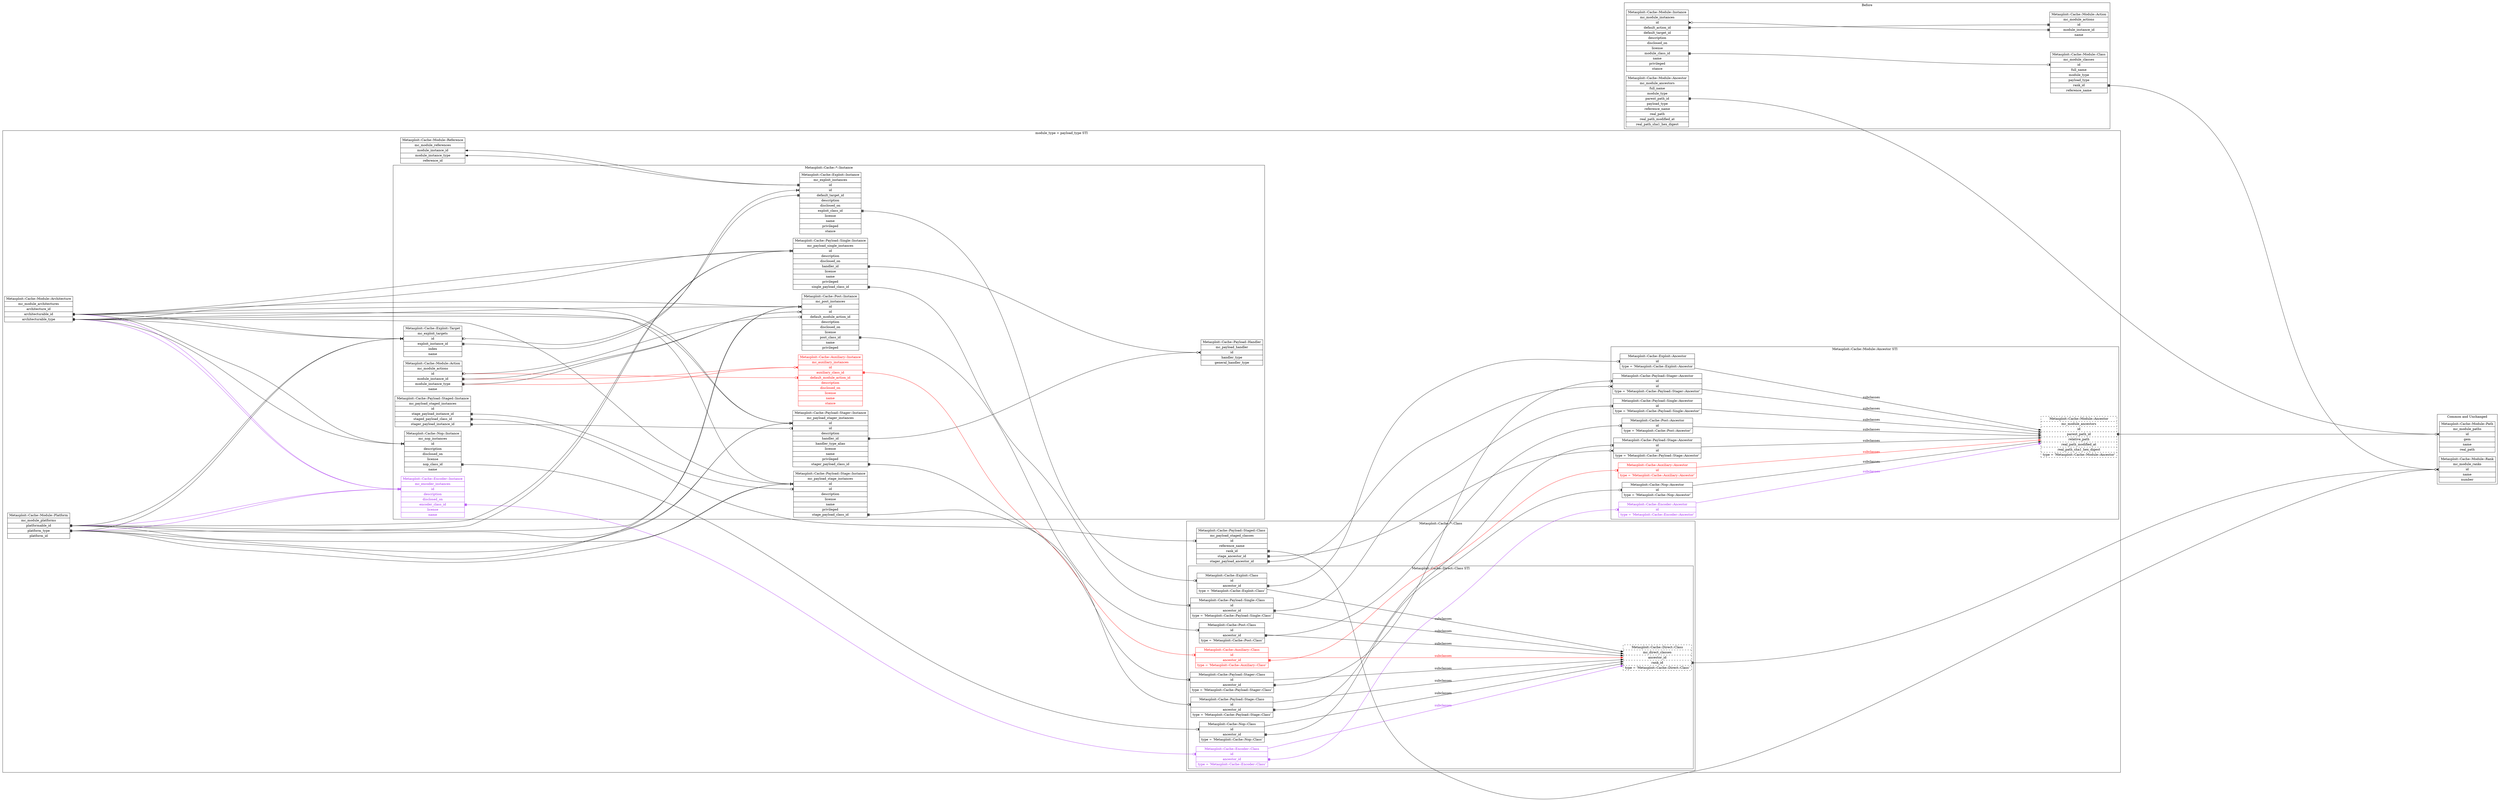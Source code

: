 digraph "metasploit-cache" {
  graph [
    rankdir = "LR"
    ranksep = "20.0"
  ]
  node [
    shape = "record"
  ]

  subgraph cluster_common {
    label = "Common and Unchanged"

    "Metasploit::Cache::Module::Path" [
      label = "Metasploit::Cache::Module::Path | mc_module_paths | <id>id | gem | name | real_path"
    ]

    "Metasploit::Cache::Module::Rank" [
      label = "Metasploit::Cache::Module::Rank | mc_module_ranks | <id>id | name | number"
    ]
  }

  subgraph cluster_before {
    label = "Before"

    "Before/Metasploit::Cache::Module::Ancestor" [
      label = "Metasploit::Cache::Module::Ancestor | mc_module_ancestors | full_name | module_type | <parent_path_id>parent_path_id | payload_type | reference_name | real_path | real_path_modified_at | real_path_sha1_hex_digest"
    ]

    "Before/Metasploit::Cache::Module::Ancestor":parent_path_id -> "Metasploit::Cache::Module::Path":id [
      arrowhead = "crowodot"
      arrowtail = "teetee"
      dir = "both"
    ]

    "Before/Metasploit::Cache::Module::Class" [
      label = "Metasploit::Cache::Module::Class | mc_module_classes | <id>id | full_name | module_type | payload_type | <rank_id>rank_id | reference_name"
    ]

    "Before/Metasploit::Cache::Module::Class":rank_id -> "Metasploit::Cache::Module::Rank":id [
      arrowhead = "crowodot"
      arrowtail = "teetee"
      dir = "both"
    ]

    "Before/Metasploit::Cache::Module::Instance" [
       label = "Metasploit::Cache::Module::Instance | mc_module_instances | <id>id | <default_action_id>default_action_id | default_target_id | description | disclosed_on | license | <module_class_id>module_class_id | name | privileged | stance"
    ]

    "Before/Metasploit::Cache::Module::Instance":module_class_id -> "Before/Metasploit::Cache::Module::Class":id [
      arrowhead = "teeodot"
      arrowtail = "teetee"
      dir = "both"
    ]

    "Before/Metasploit::Cache::Module::Action" [
      label = "Metasploit::Cache::Module::Action | mc_module_actions | <id>id | <module_instance_id>module_instance_id | name"
    ]

    "Before/Metasploit::Cache::Module::Instance":default_action_id -> "Before/Metasploit::Cache::Module::Action":id [
      arrowhead = "teetee"
      arrowtail = "teetee"
      dir = "both"
    ]

    "Before/Metasploit::Cache::Module::Action":module_instance_id -> "Before/Metasploit::Cache::Module::Instance":id [
      arrowhead = "crowodot"
      arrowtail = "teetee"
      dir = "both"
    ]
  }

  subgraph cluster_type_sti {
    label = "module_type + payload_type STI"

    "Metasploit::Cache::Module::Action" [
      label = "Metasploit::Cache::Module::Action | mc_module_actions | <id>id | <module_instance_id>module_instance_id | <module_instance_type>module_instance_type | name"
    ]

    "Metasploit::Cache::Module::Action":module_instance_id, "Metasploit::Cache::Module::Action":module_instance_type -> "Metasploit::Cache::Auxiliary::Instance":id [
      arrowhead = "crowodot"
      arrowtail = "teetee"
      color = "red"
      dir = "both"
    ]

    "Metasploit::Cache::Module::Action":module_instance_id, "Metasploit::Cache::Module::Action":module_instance_type -> "Metasploit::Cache::Post::Instance":id_for_action [
      arrowhead = "crowodot"
      arrowtail = "teetee"
      dir = "both"
    ]

    "Metasploit::Cache::Module::Architecture" [
      label = "Metasploit::Cache::Module::Architecture | mc_module_architectures | <architecture_id>architecture_id | <architecturable_id>architecturable_id | <architecturable_type>architecturable_type"
    ]

    "Metasploit::Cache::Module::Architecture":architecturable_id, "Metasploit::Cache::Module::Architecture":architecturable_type -> "Metasploit::Cache::Encoder::Instance":id [
      arrowhead = "crowtee"
      arrowtail = "teetee"
      color = "purple"
      dir = "both"
    ]

    "Metasploit::Cache::Module::Architecture":architecturable_id, "Metasploit::Cache::Module::Architecture":architecturable_type -> "Metasploit::Cache::Exploit::Target":id, "Metasploit::Cache::Nop::Instance":id, "Metasploit::Cache::Payload::Single::Instance":id, "Metasploit::Cache::Payload::Stage::Instance":id, "Metasploit::Cache::Payload::Stager::Instance":id, "Metasploit::Cache::Post::Instance":id [
      arrowhead = "crowtee"
      arrowtail = "teetee"
      dir = "both"
    ]

    "Metasploit::Cache::Payload::Handler" [
      label = "Metasploit::Cache::Payload::Handler | mc_payload_handler | <id>id | handler_type | general_handler_type"
    ]

    "Metasploit::Cache::Module::Platform" [
      label = "Metasploit::Cache::Module::Platform | mc_module_platforms | <platformable_id>platformable_id | <platformable_type>platform_type | <platform_id>platform_id"
    ]

    "Metasploit::Cache::Module::Platform":platformable_id, "Metasploit::Cache::Module::Platform":platformable_type -> "Metasploit::Cache::Encoder::Instance":id [
      arrowhead = "crowtee"
      arrowtail = "teetee"
      color = "purple"
      dir = "both"
    ]

    "Metasploit::Cache::Module::Platform":platformable_id, "Metasploit::Cache::Module::Platform":platformable_type -> "Metasploit::Cache::Exploit::Target":id, "Metasploit::Cache::Payload::Single::Instance":id, "Metasploit::Cache::Payload::Stage::Instance":id, "Metasploit::Cache::Payload::Stager::Instance":id, "Metasploit::Cache::Post::Instance":id [
      arrowhead = "crowtee"
      arrowtail = "teetee"
      dir = "both"
    ]

    "Metasploit::Cache::Module::Reference" [
      label = "Metasploit::Cache::Module::Reference | mc_module_references | <module_instance_id>module_instance_id | <module_instance_type>module_instance_type | <module_reference_id>reference_id"
    ]
 
    "Metasploit::Cache::Module::Reference":module_instance_id, "Metasploit::Cache::Module::Reference":module_instance_type -> "Metasploit::Cache::Exploit::Instance":id_to_module_instance [
      arrowhead = "crowtee"
      arrowhead = "teetee"
      dir = "both"
    ]

    "Metasploit::Cache::Exploit::Target" [
      label = "Metasploit::Cache::Exploit::Target | mc_exploit_targets | <id>id | <exploit_instance_id>exploit_instance_id | index | name"
    ]

    "Metasploit::Cache::Exploit::Target":exploit_instance_id -> "Metasploit::Cache::Exploit::Instance":id_to_exploit_instance_id [
      arrowhead = "crowtee"
      arrowtail = "teetee"
      dir = "both"
    ]

    subgraph cluster_mc_module_ancestors {
      label = "Metasploit::Cache::Module::Ancestor STI"

      "Metasploit::Cache::Module::Ancestor" [
        label = "Metasploit::Cache::Module::Ancestor | mc_module_ancestors | id | <parent_path_id>parent_path_id | relative_path | real_path_modified_at | real_path_sha1_hex_digest | type = 'Metasploit::Cache::Module::Ancestor'"
        style = "dashed"
      ]

      "Metasploit::Cache::Module::Ancestor":parent_path_id -> "Metasploit::Cache::Module::Path":id [
        arrowhead = "crowodot"
        arrowtail = "teetee"
        dir = "both"
      ]

      "Metasploit::Cache::Auxiliary::Ancestor" [
        fontcolor = "red"
        label = "Metasploit::Cache::Auxiliary::Ancestor | <id>id | type = 'Metasploit::Cache::Auxiliary::Ancestor'"
        color = "red"
      ]

      "Metasploit::Cache::Auxiliary::Ancestor" -> "Metasploit::Cache::Module::Ancestor" [
        color = "red"
        fontcolor = "red"
        label = "subclasses"
      ]

      "Metasploit::Cache::Encoder::Ancestor" [
        color = "purple"
        fontcolor = "purple"
        label = "Metasploit::Cache::Encoder::Ancestor | <id>id | type = 'Metasploit::Cache::Encoder::Ancestor'"
      ]

      "Metasploit::Cache::Encoder::Ancestor" -> "Metasploit::Cache::Module::Ancestor" [
        color = "purple"
        fontcolor = "purple"
        label = "subclasses"
      ]

      "Metasploit::Cache::Exploit::Ancestor" [
        label = "Metasploit::Cache::Exploit::Ancestor | <id>id | type = 'Metasploit::Cache::Exploit::Ancestor"
      ]

      "Metasploit::Cache::Exploit::Ancestor" -> "Metasploit::Cache::Module::Ancestor" [
        label = "subclasses"
      ]

      "Metasploit::Cache::Nop::Ancestor" [
        label = "Metasploit::Cache::Nop::Ancestor | <id>id | type = 'Metasploit::Cache::Nop::Ancestor'"
      ]

      "Metasploit::Cache::Nop::Ancestor" -> "Metasploit::Cache::Module::Ancestor" [
        label = "subclasses"
      ]

      "Metasploit::Cache::Payload::Single::Ancestor" [
        label = "Metasploit::Cache::Payload::Single::Ancestor | <id>id | type = 'Metasploit::Cache::Payload::Single::Ancestor'"
      ]

      "Metasploit::Cache::Payload::Single::Ancestor" -> "Metasploit::Cache::Module::Ancestor" [
        label = "subclasses"
      ]
      
      "Metasploit::Cache::Payload::Stage::Ancestor" [
        label = "Metasploit::Cache::Payload::Stage::Ancestor | <id_to_ancestor_id>id | <id_to_stage_payload_ancestor_id>id | type = 'Metasploit::Cache::Payload::Stage::Ancestor'"
      ]

      "Metasploit::Cache::Payload::Stage::Ancestor" -> "Metasploit::Cache::Module::Ancestor" [
        label = "subclasses"
      ]
      
      "Metasploit::Cache::Payload::Stager::Ancestor" [
        label = "Metasploit::Cache::Payload::Stager::Ancestor | <id_to_ancestor_id>id | <id_to_stager_payload_ancestor_id>id | type = 'Metasploit::Cache::Payload::Stager::Ancestor'"
      ]

      "Metasploit::Cache::Payload::Stager::Ancestor" -> "Metasploit::Cache::Module::Ancestor" [
        label = "subclasses"
      ]
      
      "Metasploit::Cache::Post::Ancestor" [
        label = "Metasploit::Cache::Post::Ancestor | <id>id | type = 'Metasploit::Cache::Post::Ancestor'"
      ]

      "Metasploit::Cache::Post::Ancestor" -> "Metasploit::Cache::Module::Ancestor" [
        label = "subclasses"
      ]
    }

    subgraph cluster_metasploit_cache_class {
      label = "Metasploit::Cache::*::Class"

      subgraph cluster_metasploit_cache_direct_class {
        label = "Metasploit::Cache::Direct::Class STI"

        "Metasploit::Cache::Direct::Class" [
          label = "Metasploit::Cache::Direct::Class | mc_direct_classes | <ancestor_id>ancestor_id | <rank_id>rank_id | type = 'Metasploit::Cache::Direct::Class'"
          style = "dashed"
        ]

        "Metasploit::Cache::Direct::Class":rank_id -> "Metasploit::Cache::Module::Rank":id [
          arrowhead = "crowodot"
          arrowtail = "teetee"
          dir = "both"
        ]

        "Metasploit::Cache::Auxiliary::Class" [
          color = "red"
          fontcolor = "red"
          label = "Metasploit::Cache::Auxiliary::Class | <id>id | <ancestor_id>ancestor_id | type = 'Metasploit::Cache::Auxiliary::Class'"
        ]

        "Metasploit::Cache::Auxiliary::Class" -> "Metasploit::Cache::Direct::Class" [
          color = "red"
          fontcolor = "red"
          label = "subclasses"
        ]

        "Metasploit::Cache::Auxiliary::Class":ancestor_id -> "Metasploit::Cache::Auxiliary::Ancestor":id [
          arrowhead = "teeodot"
          arrowtail = "teetee"
          color = "red"
          dir = "both"
        ]
        
        "Metasploit::Cache::Encoder::Class" [
          color = "purple"
          fontcolor = "purple"
          label = "Metasploit::Cache::Encoder::Class | <id>id | <ancestor_id>ancestor_id | type = 'Metasploit::Cache::Encoder::Class'"
        ]

        "Metasploit::Cache::Encoder::Class" -> "Metasploit::Cache::Direct::Class" [
          color = "purple"
          fontcolor = "purple"
          label = "subclasses"
        ]

        "Metasploit::Cache::Encoder::Class":ancestor_id -> "Metasploit::Cache::Encoder::Ancestor":id [
          arrowhead = "teeodot"
          arrowtail = "teetee"
          color = "purple"
          dir = "both"
        ]
                
        "Metasploit::Cache::Exploit::Class" [
          label = "Metasploit::Cache::Exploit::Class | <id>id | <ancestor_id>ancestor_id | type = 'Metasploit::Cache::Exploit::Class'"
        ]

        "Metasploit::Cache::Exploit::Class" -> "Metasploit::Cache::Direct::Class" [
          label = "subclasses"
        ]

        "Metasploit::Cache::Exploit::Class":ancestor_id -> "Metasploit::Cache::Exploit::Ancestor":id [
          arrowhead = "teeodot"
          arrowtail = "teetee"
          dir = "both"
        ]
        
        "Metasploit::Cache::Nop::Class" [
          label = "Metasploit::Cache::Nop::Class | <id>id | <ancestor_id>ancestor_id | type = 'Metasploit::Cache::Nop::Class'"
        ]

        "Metasploit::Cache::Nop::Class" -> "Metasploit::Cache::Direct::Class" [
          label = "subclasses"
        ]

        "Metasploit::Cache::Nop::Class":ancestor_id -> "Metasploit::Cache::Nop::Ancestor":id [
          arrowhead = "teeodot"
          arrowtail = "teetee"
          dir = "both"
        ]
        
        "Metasploit::Cache::Payload::Single::Class" [
          label = "Metasploit::Cache::Payload::Single::Class | <id>id | <ancestor_id>ancestor_id | type = 'Metasploit::Cache::Payload::Single::Class'"
        ]

        "Metasploit::Cache::Payload::Single::Class" -> "Metasploit::Cache::Direct::Class" [
          label = "subclasses"
        ]

        "Metasploit::Cache::Payload::Single::Class":ancestor_id -> "Metasploit::Cache::Payload::Single::Ancestor":id [
          arrowhead = "teeodot"
          arrowtail = "teetee"
          dir = "both"
        ]
        
        "Metasploit::Cache::Payload::Stage::Class" [
          label = "Metasploit::Cache::Payload::Stage::Class | <id>id | <ancestor_id>ancestor_id | type = 'Metasploit::Cache::Payload::Stage::Class'"
        ]

        "Metasploit::Cache::Payload::Stage::Class" -> "Metasploit::Cache::Direct::Class" [
          label = "subclasses"
        ]

        "Metasploit::Cache::Payload::Stage::Class":ancestor_id -> "Metasploit::Cache::Payload::Stage::Ancestor":id_to_ancestor_id [
          arrowhead = "teeodot"
          arrowtail = "teetee"
          dir = "both"
        ]
        
                
        "Metasploit::Cache::Payload::Stager::Class" [
          label = "Metasploit::Cache::Payload::Stager::Class | <id>id | <ancestor_id>ancestor_id | type = 'Metasploit::Cache::Payload::Stager::Class'"
        ]

        "Metasploit::Cache::Payload::Stager::Class" -> "Metasploit::Cache::Direct::Class" [
          label = "subclasses"
        ]

        "Metasploit::Cache::Payload::Stager::Class":ancestor_id -> "Metasploit::Cache::Payload::Stager::Ancestor":id_to_ancestor_id [
          arrowhead = "teeodot"
          arrowtail = "teetee"
          dir = "both"
        ]
        
        "Metasploit::Cache::Post::Class" [
          label = "Metasploit::Cache::Post::Class | <id>id | <ancestor_id>ancestor_id | type = 'Metasploit::Cache::Post::Class'"
        ]

        "Metasploit::Cache::Post::Class" -> "Metasploit::Cache::Direct::Class" [
          label = "subclasses"
        ]

        "Metasploit::Cache::Post::Class":ancestor_id -> "Metasploit::Cache::Post::Ancestor":id [
          arrowhead = "teeodot"
          arrowtail = "teetee"
          dir = "both"
        ]
      }

      "Metasploit::Cache::Payload::Staged::Class" [
        label = "Metasploit::Cache::Payload::Staged::Class | mc_payload_staged_classes | <id>id | reference_name | <rank_id>rank_id | <stage_payload_ancestor_id>stage_ancestor_id | <stager_payload_ancestor_id>stager_payload_ancestor_id"
      ]
      
      "Metasploit::Cache::Payload::Staged::Class":stage_payload_ancestor_id -> "Metasploit::Cache::Payload::Stage::Ancestor":id_to_stage_payload_ancestor_id [
        arrowhead = "crowodot"
        arrowtail = "teetee"
        dir = "both"
      ]

      "Metasploit::Cache::Payload::Staged::Class":stager_payload_ancestor_id -> "Metasploit::Cache::Payload::Stager::Ancestor":id_to_stager_payload_ancestor_id [
          arrowhead = "crowodot"
          arrowtail = "teetee"
          dir = "both"
      ]

      "Metasploit::Cache::Payload::Staged::Class":rank_id -> "Metasploit::Cache::Module::Rank":id [
          arrowhead = "crowodot"
          arrowtail = "teetee"
          dir = "both"
      ]
    }

    subgraph cluster_metasploit_cache_instance {
      label = "Metasploit::Cache::*::Instance"

      "Metasploit::Cache::Auxiliary::Instance" [
        color = "red"
        fontcolor = "red"
        label = "Metasploit::Cache::Auxiliary::Instance | mc_auxiliary_instances | <id>id | <auxiliary_class_id>auxiliary_class_id | <default_module_action_id>default_module_action_id | description | disclosed_on | license | name | stance"
      ]

      "Metasploit::Cache::Auxiliary::Instance":auxiliary_class_id -> "Metasploit::Cache::Auxiliary::Class":id [
        arrowhead = "teeodot"
        arrowtail = "teetee"
        color = "red"
        dir = "both"
      ]

      "Metasploit::Cache::Auxiliary::Instance":default_module_action_id -> "Metasploit::Cache::Module::Action":id [
        arrowhead = "teeodot"
        arrowtail = "teeodot"
        color = "red"
        dir = "both"
      ]

      "Metasploit::Cache::Encoder::Instance" [
        color = "purple"
        fontcolor = "purple"
        label = "Metasploit::Cache::Encoder::Instance | mc_encoder_instances | <id>id | description | disclosed_on | <encoder_class_id>encoder_class_id | license | name"
      ]

      "Metasploit::Cache::Encoder::Instance":encoder_class_id -> "Metasploit::Cache::Encoder::Class":id [
        arrowhead = "teeodot"
        arrowtail = "teetee"
        color = "purple"
        dir = "both"
      ]

      "Metasploit::Cache::Exploit::Instance" [
        label = "Metasploit::Cache::Exploit::Instance | mc_exploit_instances | <id_to_module_instance>id | <id_to_exploit_instance_id>id | <default_target_id>default_target_id | description | disclosed_on | <exploit_class_id>exploit_class_id | license | name | privileged | stance"
      ]

      "Metasploit::Cache::Exploit::Instance":default_target_id -> "Metasploit::Cache::Exploit::Target":id [
        arrowhead = "teeodot"
        arrowtail = "teetee"
        dir = "both"
      ]
      
      "Metasploit::Cache::Exploit::Instance":exploit_class_id -> "Metasploit::Cache::Exploit::Class":id [
        arrowhead = "teeodot"
        arrowtail = "teetee"
        dir = "both"
      ]

      "Metasploit::Cache::Nop::Instance" [
        label = "Metasploit::Cache::Nop::Instance | mc_nop_instances | <id>id | description | disclosed_on | license | <nop_class_id>nop_class_id | name"
      ]

      "Metasploit::Cache::Nop::Instance":nop_class_id -> "Metasploit::Cache::Nop::Class":id [
        arrowhead = "teeodot"
        arrowtail = "teetee"
        dir = "both"
      ]

      "Metasploit::Cache::Payload::Single::Instance" [
        label = "Metasploit::Cache::Payload::Single::Instance | mc_payload_single_instances | <id>id | description | disclosed_on | <handler_id>handler_id | license | name | privileged | <single_payload_class_id>single_payload_class_id"
      ]

      "Metasploit::Cache::Payload::Single::Instance":handler_id -> "Metasploit::Cache::Payload::Handler":id [
        arrowhead = "crowodot"
        arrowtail = "teetee"
        dir = "both"
      ]

      "Metasploit::Cache::Payload::Single::Instance":single_payload_class_id -> "Metasploit::Cache::Payload::Single::Class":id [
        arrowhead = "teeodot"
        arrowtail = "teetee"
        dir = "both"
      ]

      "Metasploit::Cache::Payload::Stage::Instance" [
        label = "Metasploit::Cache::Payload::Stage::Instance | mc_payload_stage_instances | <id>id | <id_for_stage_payload_instance_id>id | description | license | name | privileged | <stage_payload_class_id>stage_payload_class_id"
      ]

      "Metasploit::Cache::Payload::Stage::Instance":stage_payload_class_id -> "Metasploit::Cache::Payload::Stage::Class":id [
        arrowhead = "teeodot"
        arrowtail = "teetee"
        dir = "both"
      ]

      "Metasploit::Cache::Payload::Staged::Instance" [
        label = "Metasploit::Cache::Payload::Staged::Instance | mc_payload_staged_instances | <id>id | <stage_payload_instance_id>stage_payload_instance_id | <staged_payload_class_id>staged_payload_class_id | <stager_payload_instance_id>stager_payload_instance_id"
      ]

      "Metasploit::Cache::Payload::Staged::Instance":stage_payload_instance_id -> "Metasploit::Cache::Payload::Stage::Instance":id_for_stage_payload_instance_id [
        arrowhead = "teeodot"
        arrowtail = "teetee"
        dir = "both"
      ]

      "Metasploit::Cache::Payload::Staged::Instance":staged_payload_class_id -> "Metasploit::Cache::Payload::Staged::Class":id [
        arrowhead = "teeodot"
        arrowtail = "teetee"
        dir = "both"
      ]

      "Metasploit::Cache::Payload::Staged::Instance":stager_payload_instance_id -> "Metasploit::Cache::Payload::Stager::Instance":id_for_stager_payload_instance_id [
        arrowhead = "teeodot"
        arrowtail = "teetee"
        dir = "both"
      ]

      "Metasploit::Cache::Payload::Stager::Instance" [
        label = "Metasploit::Cache::Payload::Stager::Instance | mc_payload_stager_instances | <id>id | <id_for_stager_payload_instance_id>id | description | <handler_id>handler_id | handler_type_alias | license | name | privileged | <stager_payload_class_id>stager_payload_class_id"
      ]

      "Metasploit::Cache::Payload::Stager::Instance":handler_id -> "Metasploit::Cache::Payload::Handler":id [
        arrowhead = "crowodot"
        arrowtail = "teetee"
        dir = "both"
      ]

      "Metasploit::Cache::Payload::Stager::Instance":stager_payload_class_id -> "Metasploit::Cache::Payload::Stager::Class":id [
        arrowhead = "teeodot"
        arrowtail = "teetee"
        dir = "both"
      ]

      "Metasploit::Cache::Post::Instance" [
        label = "Metasploit::Cache::Post::Instance | mc_post_instances | <id>id | <id_for_action>id | <default_module_action_id>default_module_action_id | description | disclosed_on | license | <post_class_id>post_class_id | name | privileged"
      ]

      "Metasploit::Cache::Post::Instance":default_module_action_id -> "Metasploit::Cache::Module::Action":id [
        arrowhead = "teeodot"
        arrowtail = "teeodot"
        dir = "both"
      ]

      "Metasploit::Cache::Post::Instance":post_class_id -> "Metasploit::Cache::Post::Class":id [
        arrowhead = "teeodot"
        arrowtail = "teetee"
        dir = "both"
      ]
    }
  }
}